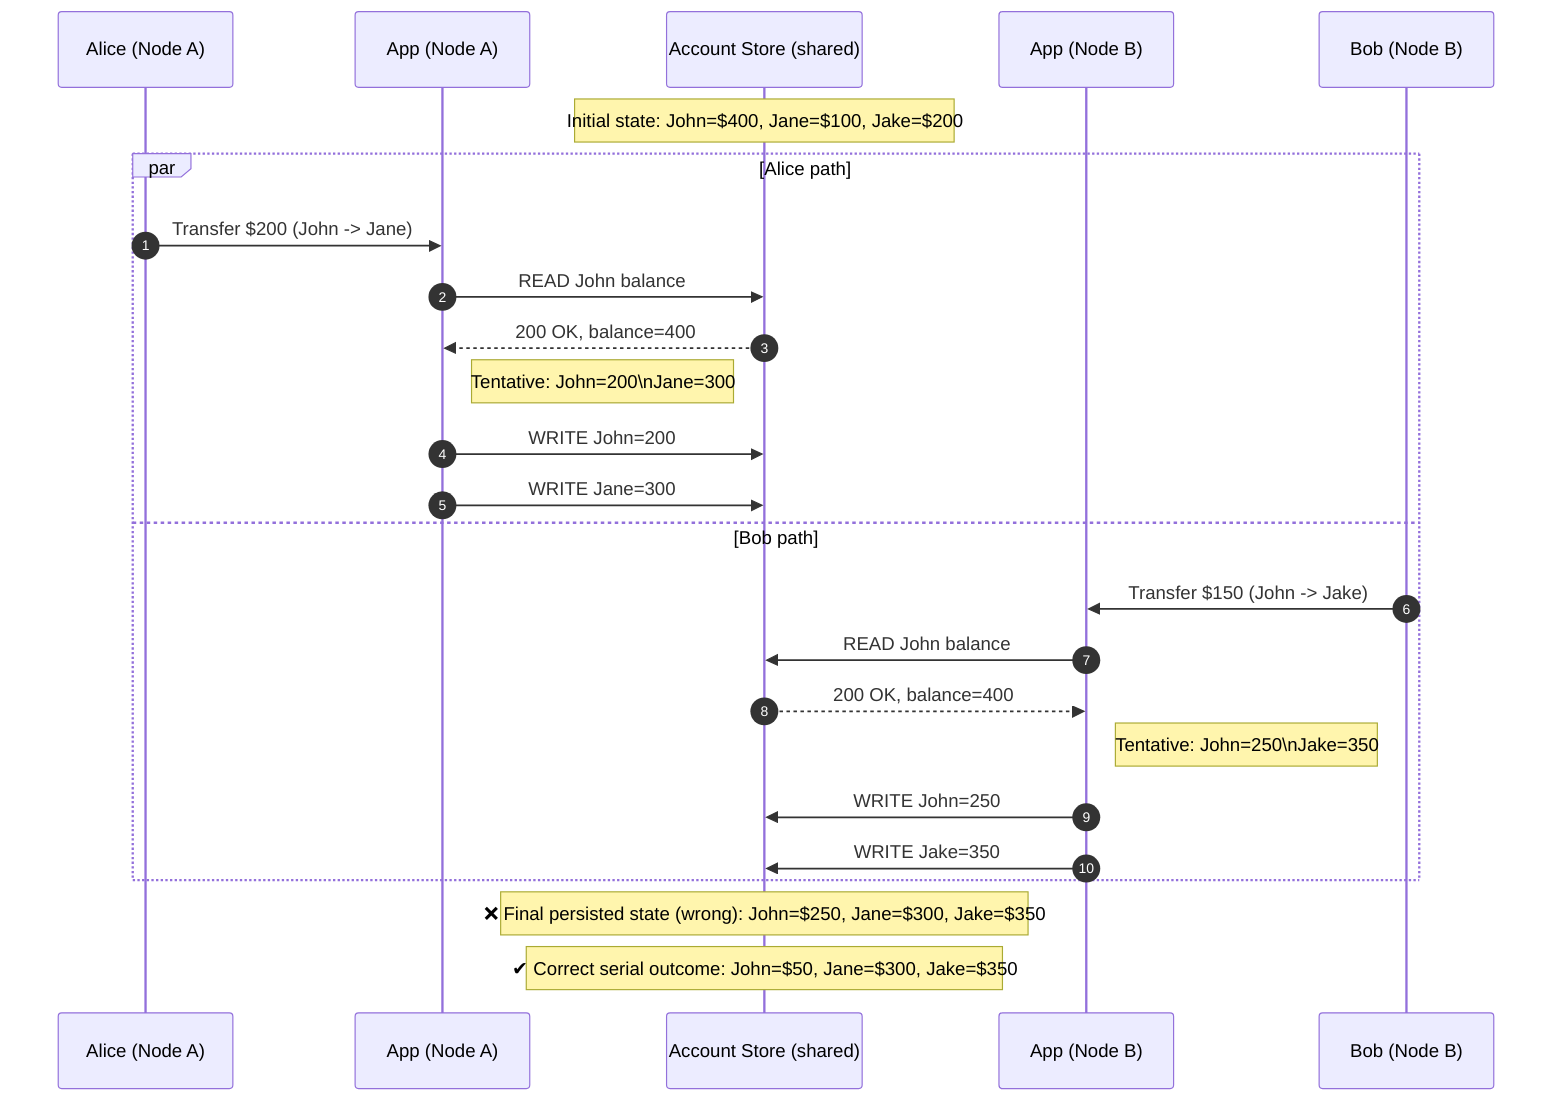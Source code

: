 sequenceDiagram
    autonumber
    participant Alice as Alice (Node A)
    participant AppA as App (Node A)
    participant Store as Account Store (shared)
    participant AppB as App (Node B)
    participant Bob as Bob (Node B)

    Note over Store: Initial state: John=$400, Jane=$100, Jake=$200

    par Alice path
        Alice->>AppA: Transfer $200 (John -> Jane)
        AppA->>Store: READ John balance
        Store-->>AppA: 200 OK, balance=400
        Note right of AppA: Tentative: John=200\nJane=300
        AppA->>Store: WRITE John=200
        AppA->>Store: WRITE Jane=300
    and Bob path
        Bob->>AppB: Transfer $150 (John -> Jake)
        AppB->>Store: READ John balance
        Store-->>AppB: 200 OK, balance=400
        Note right of AppB: Tentative: John=250\nJake=350
        AppB->>Store: WRITE John=250
        AppB->>Store: WRITE Jake=350
    end

    Note over Store: ❌ Final persisted state (wrong): John=$250, Jane=$300, Jake=$350
    Note over Store: ✔ Correct serial outcome: John=$50, Jane=$300, Jake=$350